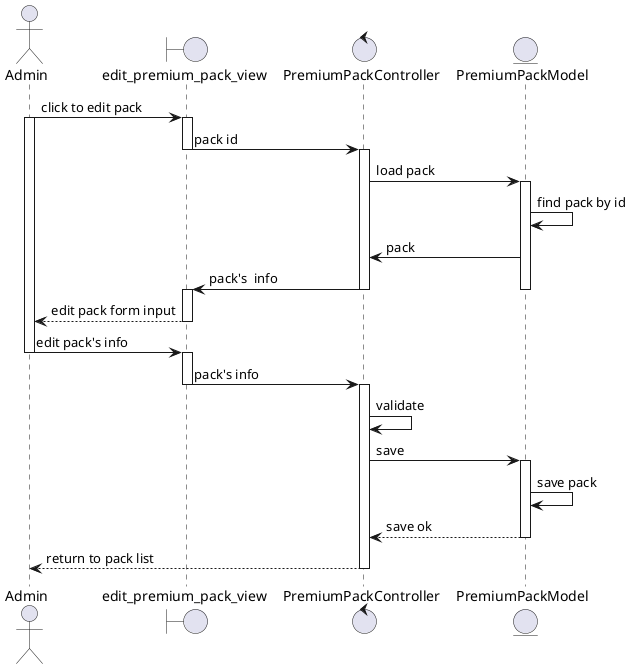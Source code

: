 @startuml
actor Admin
boundary edit_premium_pack_view
control PremiumPackController
entity PremiumPackModel

Admin -> edit_premium_pack_view : click to edit pack
activate Admin
activate edit_premium_pack_view
edit_premium_pack_view -> PremiumPackController:pack id
deactivate edit_premium_pack_view
activate PremiumPackController
PremiumPackController->PremiumPackModel:load pack
activate PremiumPackModel
PremiumPackModel->PremiumPackModel:find pack by id
PremiumPackModel->PremiumPackController:pack
PremiumPackController->edit_premium_pack_view:pack's  info
deactivate PremiumPackController

activate edit_premium_pack_view
deactivate PremiumPackModel
edit_premium_pack_view --> Admin :edit pack form input
deactivate edit_premium_pack_view
Admin -> edit_premium_pack_view :  edit pack's info
deactivate Admin
activate edit_premium_pack_view
edit_premium_pack_view -> PremiumPackController: pack's info
deactivate edit_premium_pack_view
activate PremiumPackController
PremiumPackController -> PremiumPackController : validate
PremiumPackController -> PremiumPackModel : save
activate PremiumPackModel
PremiumPackModel -> PremiumPackModel:save pack
PremiumPackModel --> PremiumPackController : save ok
deactivate PremiumPackModel
PremiumPackController --> Admin: return to pack list
deactivate PremiumPackController

@enduml